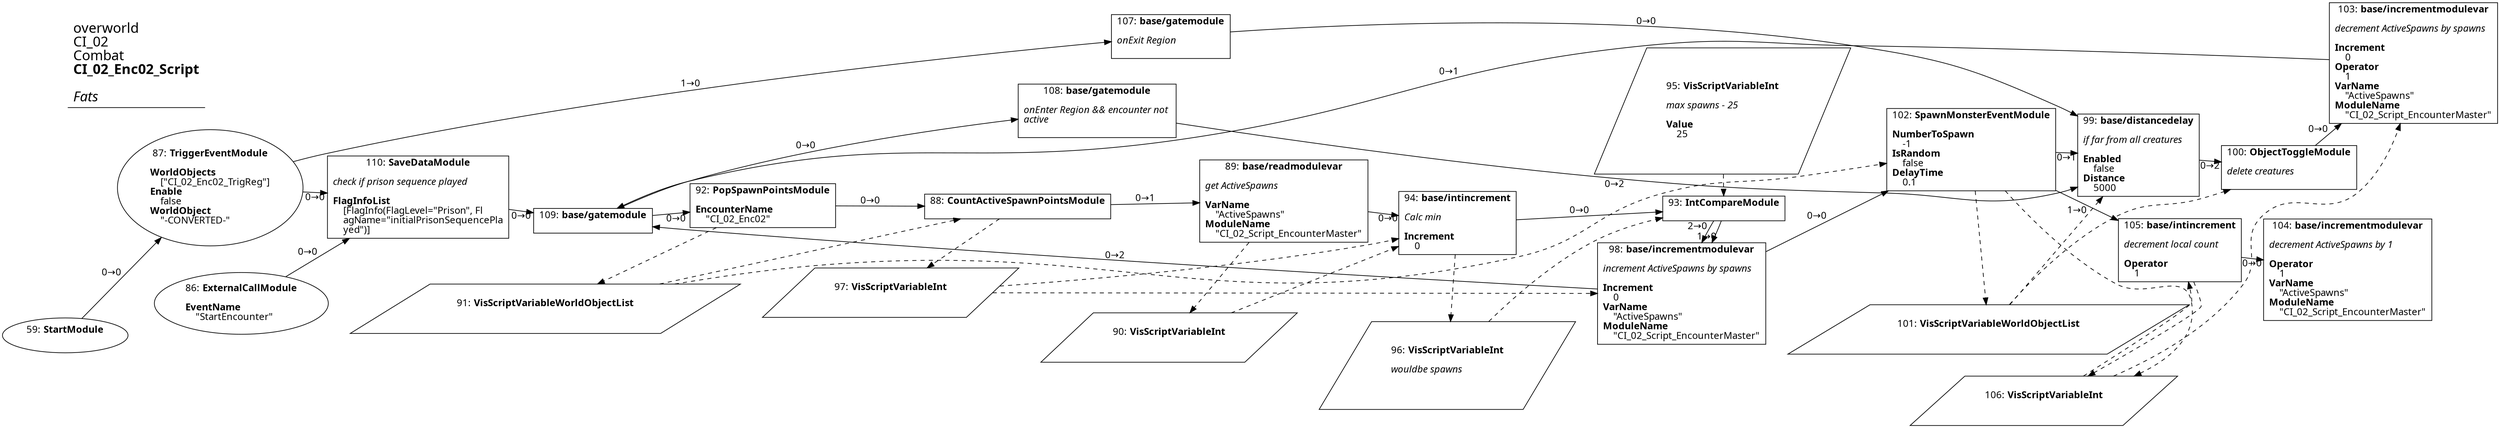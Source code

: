 digraph {
    layout = fdp;
    overlap = prism;
    sep = "+16";
    splines = spline;

    node [ shape = box ];

    graph [ fontname = "Segoe UI" ];
    node [ fontname = "Segoe UI" ];
    edge [ fontname = "Segoe UI" ];

    59 [ label = <59: <b>StartModule</b><br/><br/>> ];
    59 [ shape = oval ]
    59 [ pos = "-1.7030001,1.7490001!" ];
    59 -> 87 [ label = "0→0" ];

    86 [ label = <86: <b>ExternalCallModule</b><br/><br/><b>EventName</b><br align="left"/>    &quot;StartEncounter&quot;<br align="left"/>> ];
    86 [ shape = oval ]
    86 [ pos = "-1.21,1.8420001!" ];
    86 -> 110 [ label = "0→0" ];

    87 [ label = <87: <b>TriggerEventModule</b><br/><br/><b>WorldObjects</b><br align="left"/>    [&quot;CI_02_Enc02_TrigReg&quot;]<br align="left"/><b>Enable</b><br align="left"/>    false<br align="left"/><b>WorldObject</b><br align="left"/>    &quot;-CONVERTED-&quot;<br align="left"/>> ];
    87 [ shape = oval ]
    87 [ pos = "-1.2930001,2.1390002!" ];
    87 -> 107 [ label = "1→0" ];
    87 -> 110 [ label = "0→0" ];

    88 [ label = <88: <b>CountActiveSpawnPointsModule</b><br/><br/>> ];
    88 [ pos = "-0.32500002,2.138!" ];
    88 -> 89 [ label = "0→1" ];
    91 -> 88 [ style = dashed ];
    88 -> 97 [ style = dashed ];

    89 [ label = <89: <b>base/readmodulevar</b><br/><br/><i>get ActiveSpawns<br align="left"/></i><br align="left"/><b>VarName</b><br align="left"/>    &quot;ActiveSpawns&quot;<br align="left"/><b>ModuleName</b><br align="left"/>    &quot;CI_02_Script_EncounterMaster&quot;<br align="left"/>> ];
    89 [ pos = "-0.053000003,2.1390002!" ];
    89 -> 94 [ label = "0→0" ];
    89 -> 90 [ style = dashed ];

    90 [ label = <90: <b>VisScriptVariableInt</b><br/><br/>> ];
    90 [ shape = parallelogram ]
    90 [ pos = "-0.052,2.0070002!" ];

    91 [ label = <91: <b>VisScriptVariableWorldObjectList</b><br/><br/>> ];
    91 [ shape = parallelogram ]
    91 [ pos = "-0.555,2.0080001!" ];

    92 [ label = <92: <b>PopSpawnPointsModule</b><br/><br/><b>EncounterName</b><br align="left"/>    &quot;CI_02_Enc02&quot;<br align="left"/>> ];
    92 [ pos = "-0.55600005,2.137!" ];
    92 -> 88 [ label = "0→0" ];
    92 -> 91 [ style = dashed ];

    93 [ label = <93: <b>IntCompareModule</b><br/><br/>> ];
    93 [ pos = "0.39900002,2.1390002!" ];
    93 -> 98 [ label = "1→0" ];
    93 -> 98 [ label = "2→0" ];
    95 -> 93 [ style = dashed ];
    96 -> 93 [ style = dashed ];

    94 [ label = <94: <b>base/intincrement</b><br/><br/><i>Calc min<br align="left"/></i><br align="left"/><b>Increment</b><br align="left"/>    0<br align="left"/>> ];
    94 [ pos = "0.19100001,2.1390002!" ];
    94 -> 93 [ label = "0→0" ];
    94 -> 96 [ style = dashed ];
    97 -> 94 [ style = dashed ];
    90 -> 94 [ style = dashed ];

    95 [ label = <95: <b>VisScriptVariableInt</b><br/><br/><i>max spawns - 25<br align="left"/></i><br align="left"/><b>Value</b><br align="left"/>    25<br align="left"/>> ];
    95 [ shape = parallelogram ]
    95 [ pos = "0.395,2.196!" ];

    96 [ label = <96: <b>VisScriptVariableInt</b><br/><br/><i>wouldbe spawns<br align="left"/></i><br align="left"/>> ];
    96 [ shape = parallelogram ]
    96 [ pos = "0.19500001,1.9930001!" ];

    97 [ label = <97: <b>VisScriptVariableInt</b><br/><br/>> ];
    97 [ shape = parallelogram ]
    97 [ pos = "-0.31500003,2.0340002!" ];

    98 [ label = <98: <b>base/incrementmodulevar</b><br/><br/><i>increment ActiveSpawns by spawns<br align="left"/></i><br align="left"/><b>Increment</b><br align="left"/>    0<br align="left"/><b>VarName</b><br align="left"/>    &quot;ActiveSpawns&quot;<br align="left"/><b>ModuleName</b><br align="left"/>    &quot;CI_02_Script_EncounterMaster&quot;<br align="left"/>> ];
    98 [ pos = "0.58100003,1.9490001!" ];
    98 -> 102 [ label = "0→0" ];
    98 -> 109 [ label = "0→2" ];
    97 -> 98 [ style = dashed ];

    99 [ label = <99: <b>base/distancedelay</b><br/><br/><i>if far from all creatures<br align="left"/></i><br align="left"/><b>Enabled</b><br align="left"/>    false<br align="left"/><b>Distance</b><br align="left"/>    5000<br align="left"/>> ];
    99 [ pos = "1.1190001,2.1450002!" ];
    99 -> 100 [ label = "0→2" ];
    101 -> 99 [ style = dashed ];

    100 [ label = <100: <b>ObjectToggleModule</b><br/><br/><i>delete creatures<br align="left"/></i><br align="left"/>> ];
    100 [ pos = "1.317,2.1360002!" ];
    100 -> 103 [ label = "0→0" ];
    101 -> 100 [ style = dashed ];

    101 [ label = <101: <b>VisScriptVariableWorldObjectList</b><br/><br/>> ];
    101 [ shape = parallelogram ]
    101 [ pos = "0.84400004,1.9100001!" ];

    102 [ label = <102: <b>SpawnMonsterEventModule</b><br/><br/><b>NumberToSpawn</b><br align="left"/>    -1<br align="left"/><b>IsRandom</b><br align="left"/>    false<br align="left"/><b>DelayTime</b><br align="left"/>    0.1<br align="left"/>> ];
    102 [ pos = "0.84200007,2.14!" ];
    102 -> 99 [ label = "0→1" ];
    102 -> 105 [ label = "1→0" ];
    102 -> 101 [ style = dashed ];
    102 -> 106 [ style = dashed ];
    91 -> 102 [ style = dashed ];

    103 [ label = <103: <b>base/incrementmodulevar</b><br/><br/><i>decrement ActiveSpawns by spawns<br align="left"/></i><br align="left"/><b>Increment</b><br align="left"/>    0<br align="left"/><b>Operator</b><br align="left"/>    1<br align="left"/><b>VarName</b><br align="left"/>    &quot;ActiveSpawns&quot;<br align="left"/><b>ModuleName</b><br align="left"/>    &quot;CI_02_Script_EncounterMaster&quot;<br align="left"/>> ];
    103 [ pos = "1.539,2.321!" ];
    103 -> 109 [ label = "0→1" ];
    106 -> 103 [ style = dashed ];

    104 [ label = <104: <b>base/incrementmodulevar</b><br/><br/><i>decrement ActiveSpawns by 1<br align="left"/></i><br align="left"/><b>Operator</b><br align="left"/>    1<br align="left"/><b>VarName</b><br align="left"/>    &quot;ActiveSpawns&quot;<br align="left"/><b>ModuleName</b><br align="left"/>    &quot;CI_02_Script_EncounterMaster&quot;<br align="left"/>> ];
    104 [ pos = "1.3490001,1.914!" ];

    105 [ label = <105: <b>base/intincrement</b><br/><br/><i>decrement local count<br align="left"/></i><br align="left"/><b>Operator</b><br align="left"/>    1<br align="left"/>> ];
    105 [ pos = "1.131,1.9130001!" ];
    105 -> 104 [ label = "0→0" ];
    106 -> 105 [ style = dashed ];
    105 -> 106 [ style = dashed ];

    106 [ label = <106: <b>VisScriptVariableInt</b><br/><br/>> ];
    106 [ shape = parallelogram ]
    106 [ pos = "1.054,1.7650001!" ];

    107 [ label = <107: <b>base/gatemodule</b><br/><br/><i>onExit Region<br align="left"/></i><br align="left"/>> ];
    107 [ pos = "-0.535,2.569!" ];
    107 -> 99 [ label = "0→0" ];

    108 [ label = <108: <b>base/gatemodule</b><br/><br/><i>onEnter Region &amp;&amp; encounter not <br align="left"/>active<br align="left"/></i><br align="left"/>> ];
    108 [ pos = "-0.53400004,2.4080002!" ];
    108 -> 99 [ label = "0→2" ];

    109 [ label = <109: <b>base/gatemodule</b><br/><br/>> ];
    109 [ pos = "-0.758,2.1360002!" ];
    109 -> 108 [ label = "0→0" ];
    109 -> 92 [ label = "0→0" ];

    110 [ label = <110: <b>SaveDataModule</b><br/><br/><i>check if prison sequence played<br align="left"/></i><br align="left"/><b>FlagInfoList</b><br align="left"/>    [FlagInfo(FlagLevel=&quot;Prison&quot;, Fl<br align="left"/>    agName=&quot;initialPrisonSequencePla<br align="left"/>    yed&quot;)]<br align="left"/>> ];
    110 [ pos = "-1.01,2.1360002!" ];
    110 -> 109 [ label = "0→0" ];

    title [ pos = "-1.7040001,2.5700002!" ];
    title [ shape = underline ];
    title [ label = <<font point-size="20">overworld<br align="left"/>CI_02<br align="left"/>Combat<br align="left"/><b>CI_02_Enc02_Script</b><br align="left"/><br/><i>Fats</i><br align="left"/></font>> ];
}
